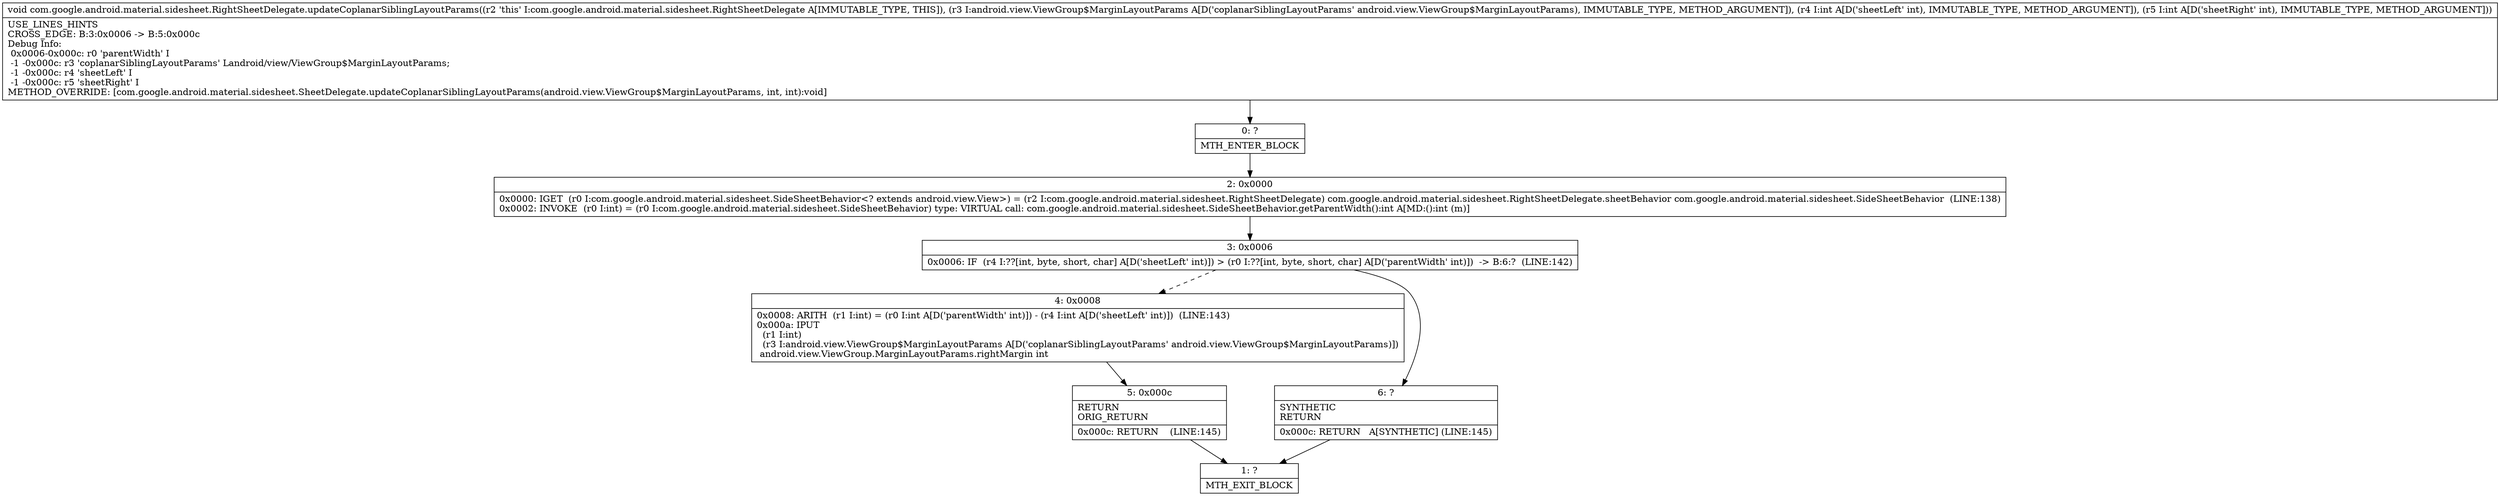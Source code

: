 digraph "CFG forcom.google.android.material.sidesheet.RightSheetDelegate.updateCoplanarSiblingLayoutParams(Landroid\/view\/ViewGroup$MarginLayoutParams;II)V" {
Node_0 [shape=record,label="{0\:\ ?|MTH_ENTER_BLOCK\l}"];
Node_2 [shape=record,label="{2\:\ 0x0000|0x0000: IGET  (r0 I:com.google.android.material.sidesheet.SideSheetBehavior\<? extends android.view.View\>) = (r2 I:com.google.android.material.sidesheet.RightSheetDelegate) com.google.android.material.sidesheet.RightSheetDelegate.sheetBehavior com.google.android.material.sidesheet.SideSheetBehavior  (LINE:138)\l0x0002: INVOKE  (r0 I:int) = (r0 I:com.google.android.material.sidesheet.SideSheetBehavior) type: VIRTUAL call: com.google.android.material.sidesheet.SideSheetBehavior.getParentWidth():int A[MD:():int (m)]\l}"];
Node_3 [shape=record,label="{3\:\ 0x0006|0x0006: IF  (r4 I:??[int, byte, short, char] A[D('sheetLeft' int)]) \> (r0 I:??[int, byte, short, char] A[D('parentWidth' int)])  \-\> B:6:?  (LINE:142)\l}"];
Node_4 [shape=record,label="{4\:\ 0x0008|0x0008: ARITH  (r1 I:int) = (r0 I:int A[D('parentWidth' int)]) \- (r4 I:int A[D('sheetLeft' int)])  (LINE:143)\l0x000a: IPUT  \l  (r1 I:int)\l  (r3 I:android.view.ViewGroup$MarginLayoutParams A[D('coplanarSiblingLayoutParams' android.view.ViewGroup$MarginLayoutParams)])\l android.view.ViewGroup.MarginLayoutParams.rightMargin int \l}"];
Node_5 [shape=record,label="{5\:\ 0x000c|RETURN\lORIG_RETURN\l|0x000c: RETURN    (LINE:145)\l}"];
Node_1 [shape=record,label="{1\:\ ?|MTH_EXIT_BLOCK\l}"];
Node_6 [shape=record,label="{6\:\ ?|SYNTHETIC\lRETURN\l|0x000c: RETURN   A[SYNTHETIC] (LINE:145)\l}"];
MethodNode[shape=record,label="{void com.google.android.material.sidesheet.RightSheetDelegate.updateCoplanarSiblingLayoutParams((r2 'this' I:com.google.android.material.sidesheet.RightSheetDelegate A[IMMUTABLE_TYPE, THIS]), (r3 I:android.view.ViewGroup$MarginLayoutParams A[D('coplanarSiblingLayoutParams' android.view.ViewGroup$MarginLayoutParams), IMMUTABLE_TYPE, METHOD_ARGUMENT]), (r4 I:int A[D('sheetLeft' int), IMMUTABLE_TYPE, METHOD_ARGUMENT]), (r5 I:int A[D('sheetRight' int), IMMUTABLE_TYPE, METHOD_ARGUMENT]))  | USE_LINES_HINTS\lCROSS_EDGE: B:3:0x0006 \-\> B:5:0x000c\lDebug Info:\l  0x0006\-0x000c: r0 'parentWidth' I\l  \-1 \-0x000c: r3 'coplanarSiblingLayoutParams' Landroid\/view\/ViewGroup$MarginLayoutParams;\l  \-1 \-0x000c: r4 'sheetLeft' I\l  \-1 \-0x000c: r5 'sheetRight' I\lMETHOD_OVERRIDE: [com.google.android.material.sidesheet.SheetDelegate.updateCoplanarSiblingLayoutParams(android.view.ViewGroup$MarginLayoutParams, int, int):void]\l}"];
MethodNode -> Node_0;Node_0 -> Node_2;
Node_2 -> Node_3;
Node_3 -> Node_4[style=dashed];
Node_3 -> Node_6;
Node_4 -> Node_5;
Node_5 -> Node_1;
Node_6 -> Node_1;
}

